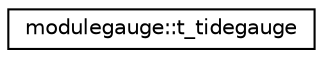 digraph "Graphical Class Hierarchy"
{
 // LATEX_PDF_SIZE
  edge [fontname="Helvetica",fontsize="10",labelfontname="Helvetica",labelfontsize="10"];
  node [fontname="Helvetica",fontsize="10",shape=record];
  rankdir="LR";
  Node0 [label="modulegauge::t_tidegauge",height=0.2,width=0.4,color="black", fillcolor="white", style="filled",URL="$structmodulegauge_1_1t__tidegauge.html",tooltip=" "];
}
